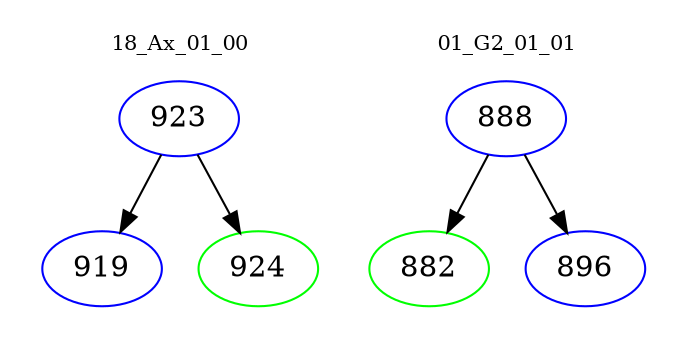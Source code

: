 digraph{
subgraph cluster_0 {
color = white
label = "18_Ax_01_00";
fontsize=10;
T0_923 [label="923", color="blue"]
T0_923 -> T0_919 [color="black"]
T0_919 [label="919", color="blue"]
T0_923 -> T0_924 [color="black"]
T0_924 [label="924", color="green"]
}
subgraph cluster_1 {
color = white
label = "01_G2_01_01";
fontsize=10;
T1_888 [label="888", color="blue"]
T1_888 -> T1_882 [color="black"]
T1_882 [label="882", color="green"]
T1_888 -> T1_896 [color="black"]
T1_896 [label="896", color="blue"]
}
}
